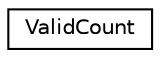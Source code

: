 digraph "Graphical Class Hierarchy"
{
  edge [fontname="Helvetica",fontsize="10",labelfontname="Helvetica",labelfontsize="10"];
  node [fontname="Helvetica",fontsize="10",shape=record];
  rankdir="LR";
  Node1 [label="ValidCount",height=0.2,width=0.4,color="black", fillcolor="white", style="filled",URL="$class_cake_1_1_o_r_m_1_1_rule_1_1_valid_count.html"];
}
